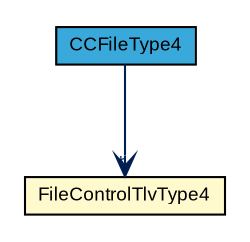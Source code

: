 #!/usr/local/bin/dot
#
# Class diagram 
# Generated by UMLGraph version R5_7_2-3-gee82a7 (http://www.umlgraph.org/)
#

digraph G {
	edge [fontname="arial",fontsize=10,labelfontname="arial",labelfontsize=10];
	node [fontname="arial",fontsize=10,shape=plaintext];
	nodesep=0.25;
	ranksep=0.5;
	// com.st.st25sdk.type4a.FileControlTlvType4
	c10188 [label=<<table title="com.st.st25sdk.type4a.FileControlTlvType4" border="0" cellborder="1" cellspacing="0" cellpadding="2" port="p" bgcolor="lemonChiffon" href="./FileControlTlvType4.html">
		<tr><td><table border="0" cellspacing="0" cellpadding="1">
<tr><td align="center" balign="center"> FileControlTlvType4 </td></tr>
		</table></td></tr>
		</table>>, URL="./FileControlTlvType4.html", fontname="arial", fontcolor="black", fontsize=9.0];
	// com.st.st25sdk.type4a.CCFileType4
	c10189 [label=<<table title="com.st.st25sdk.type4a.CCFileType4" border="0" cellborder="1" cellspacing="0" cellpadding="2" port="p" bgcolor="#39a9dc" href="./CCFileType4.html">
		<tr><td><table border="0" cellspacing="0" cellpadding="1">
<tr><td align="center" balign="center"> CCFileType4 </td></tr>
		</table></td></tr>
		</table>>, URL="./CCFileType4.html", fontname="arial", fontcolor="black", fontsize=9.0];
	// com.st.st25sdk.type4a.CCFileType4 NAVASSOC com.st.st25sdk.type4a.FileControlTlvType4
	c10189:p -> c10188:p [taillabel="", label="", headlabel="*", fontname="arial", fontcolor="#002052", fontsize=10.0, color="#002052", arrowhead=open];
}

